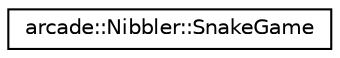 digraph "Graphical Class Hierarchy"
{
 // LATEX_PDF_SIZE
  edge [fontname="Helvetica",fontsize="10",labelfontname="Helvetica",labelfontsize="10"];
  node [fontname="Helvetica",fontsize="10",shape=record];
  rankdir="LR";
  Node0 [label="arcade::Nibbler::SnakeGame",height=0.2,width=0.4,color="black", fillcolor="white", style="filled",URL="$classarcade_1_1Nibbler_1_1SnakeGame.html",tooltip=" "];
}

